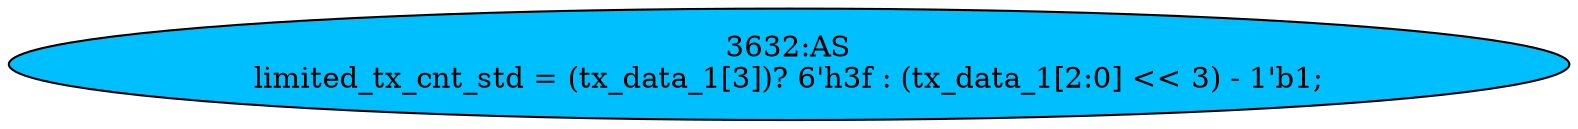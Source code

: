 strict digraph "" {
	node [label="\N"];
	"3632:AS"	 [ast="<pyverilog.vparser.ast.Assign object at 0x7f44f6b2d610>",
		def_var="['limited_tx_cnt_std']",
		fillcolor=deepskyblue,
		label="3632:AS
limited_tx_cnt_std = (tx_data_1[3])? 6'h3f : (tx_data_1[2:0] << 3) - 1'b1;",
		statements="[]",
		style=filled,
		typ=Assign,
		use_var="['tx_data_1', 'tx_data_1']"];
}
